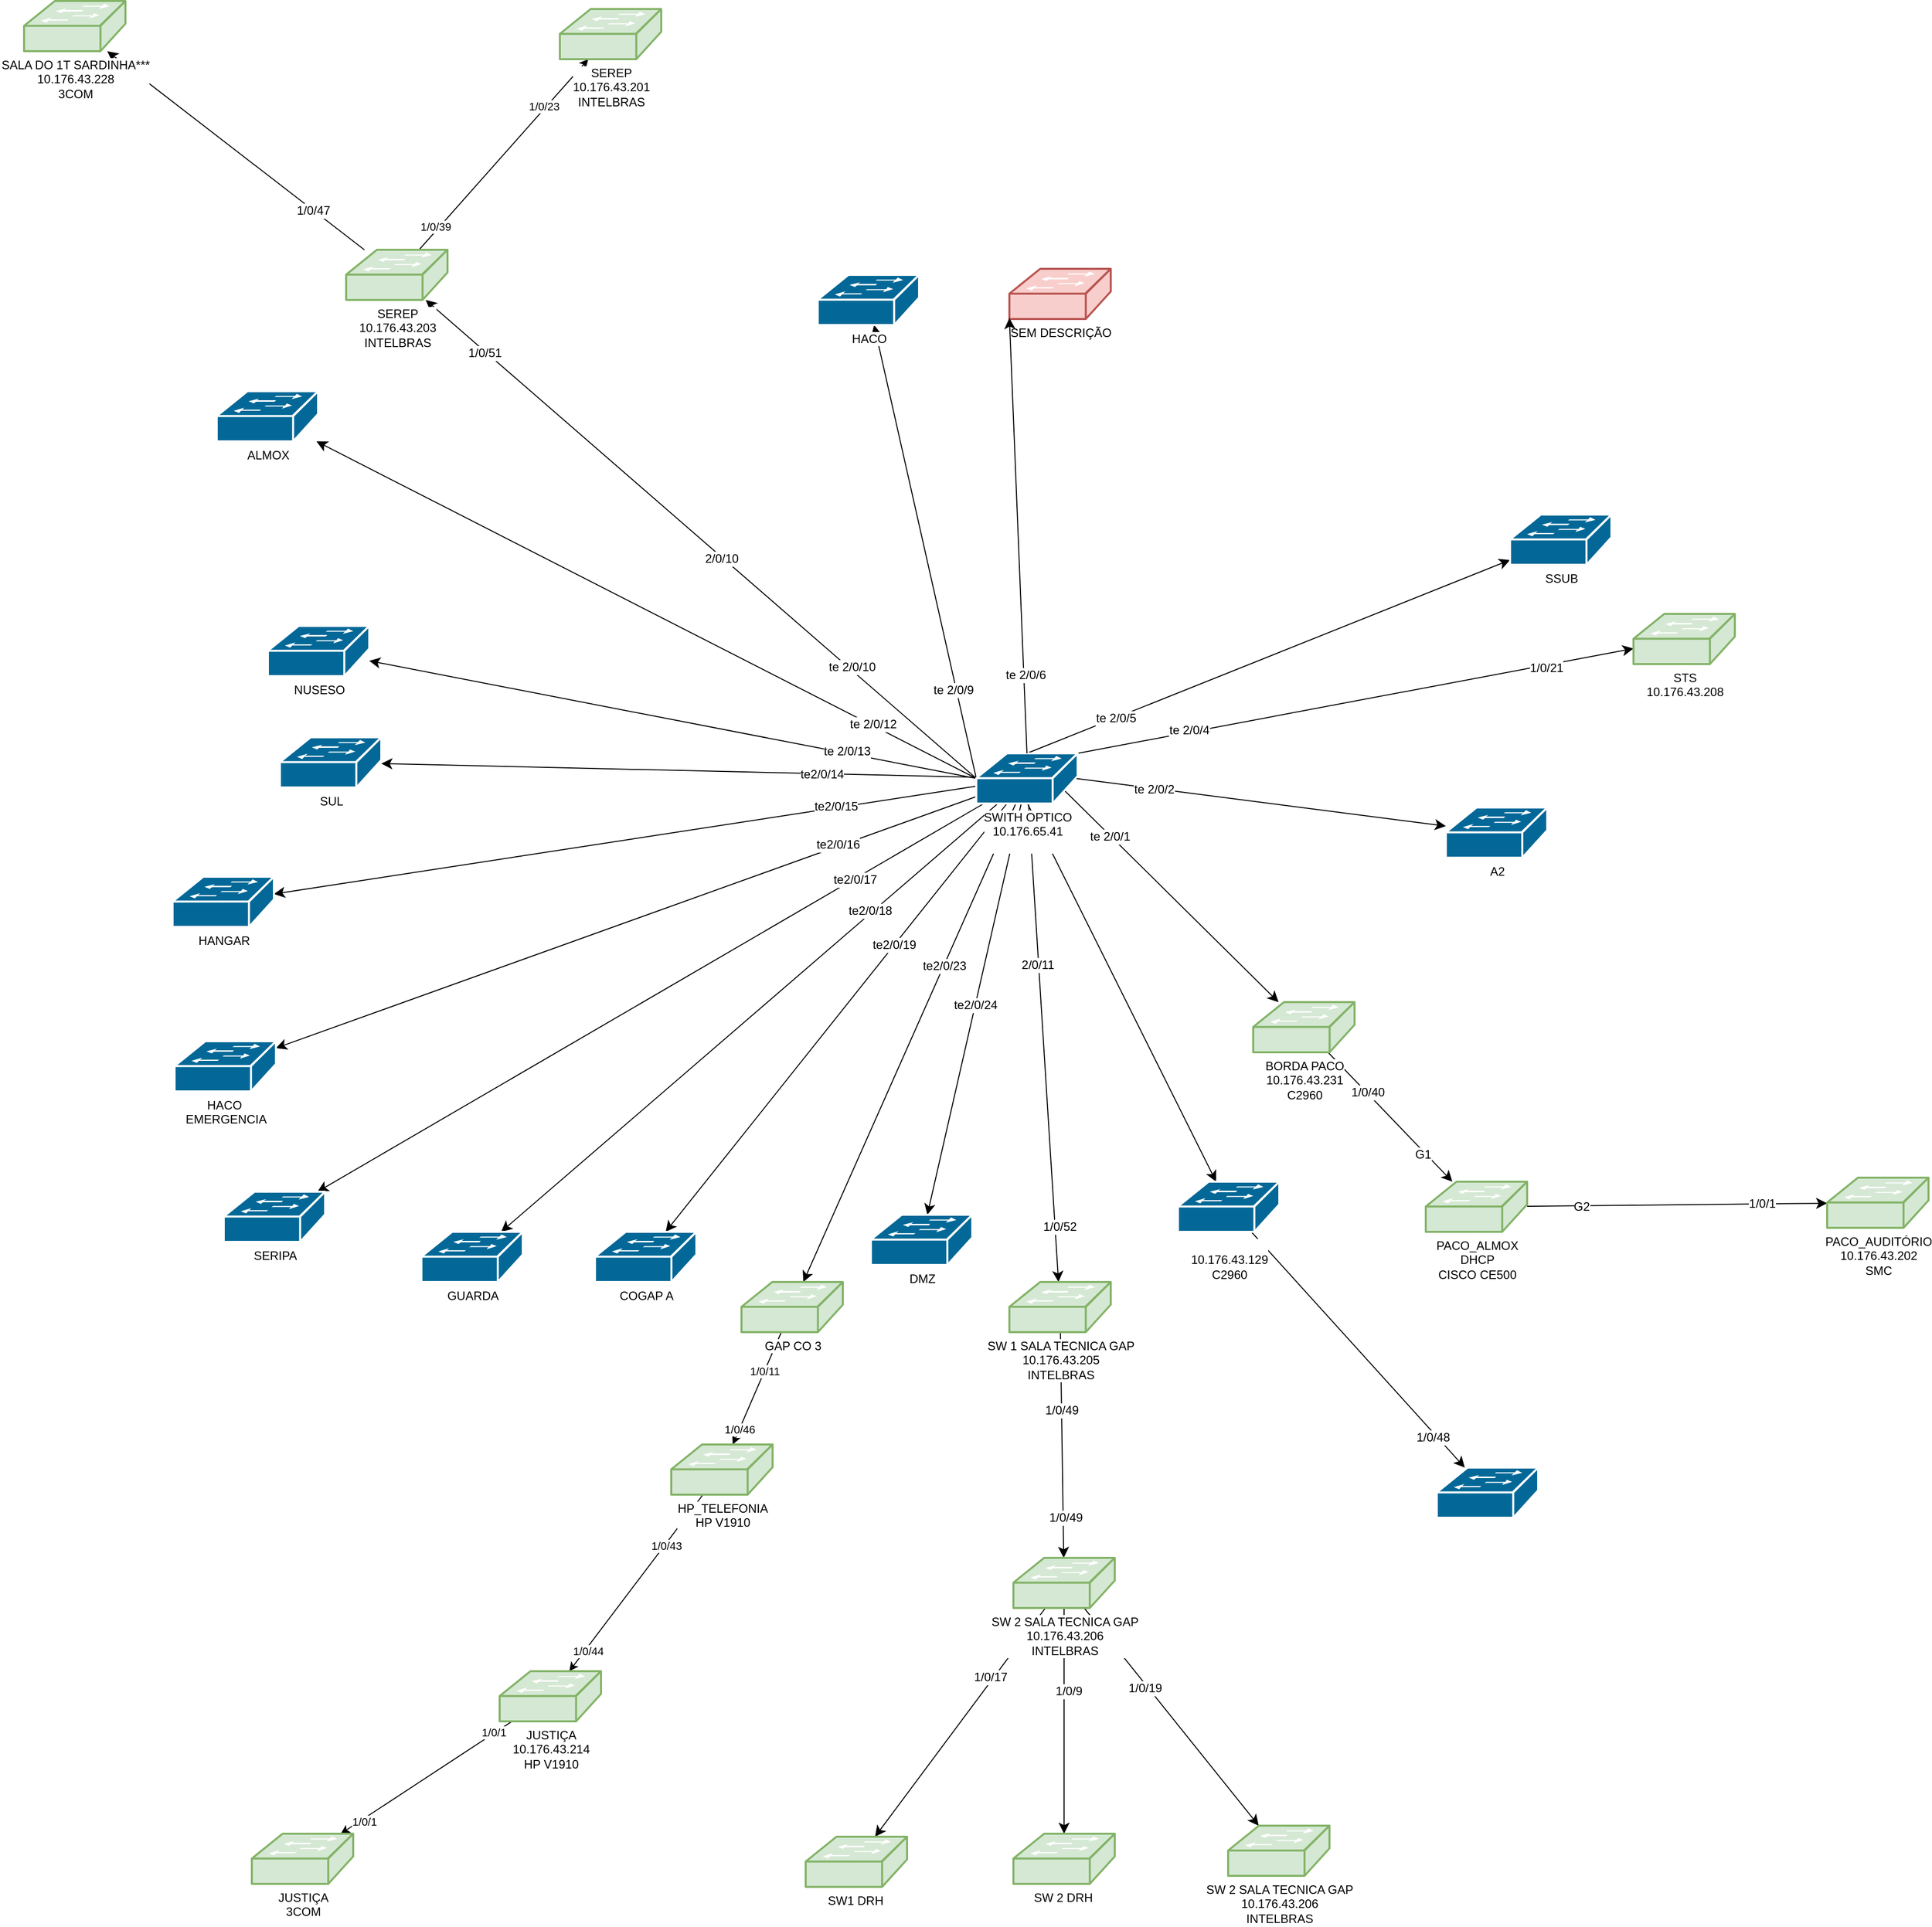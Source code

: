 <mxfile version="28.2.5">
  <diagram name="Página-1" id="2rpGbD3d713My13XPhMC">
    <mxGraphModel dx="1842" dy="1327" grid="0" gridSize="10" guides="1" tooltips="1" connect="1" arrows="1" fold="1" page="0" pageScale="1" pageWidth="1169" pageHeight="827" math="0" shadow="0">
      <root>
        <mxCell id="0" />
        <mxCell id="1" parent="0" />
        <mxCell id="S97krkcanKNOVeEmOC4i-10" style="edgeStyle=none;curved=1;rounded=0;orthogonalLoop=1;jettySize=auto;html=1;exitX=0.5;exitY=0;exitDx=0;exitDy=0;exitPerimeter=0;fontSize=12;startSize=8;endSize=8;labelBackgroundColor=default;" parent="1" source="S97krkcanKNOVeEmOC4i-1" target="S97krkcanKNOVeEmOC4i-2" edge="1">
          <mxGeometry relative="1" as="geometry" />
        </mxCell>
        <mxCell id="S97krkcanKNOVeEmOC4i-29" value="te 2/0/5" style="edgeLabel;html=1;align=center;verticalAlign=middle;resizable=0;points=[];fontSize=12;labelBackgroundColor=default;" parent="S97krkcanKNOVeEmOC4i-10" vertex="1" connectable="0">
          <mxGeometry x="-0.631" relative="1" as="geometry">
            <mxPoint as="offset" />
          </mxGeometry>
        </mxCell>
        <mxCell id="S97krkcanKNOVeEmOC4i-11" style="edgeStyle=none;curved=1;rounded=0;orthogonalLoop=1;jettySize=auto;html=1;exitX=0.5;exitY=0.98;exitDx=0;exitDy=0;exitPerimeter=0;fontSize=12;startSize=8;endSize=8;labelBackgroundColor=default;" parent="1" source="S97krkcanKNOVeEmOC4i-1" target="S97krkcanKNOVeEmOC4i-9" edge="1">
          <mxGeometry relative="1" as="geometry" />
        </mxCell>
        <mxCell id="S97krkcanKNOVeEmOC4i-18" style="edgeStyle=none;curved=1;rounded=0;orthogonalLoop=1;jettySize=auto;html=1;exitX=0.87;exitY=0.74;exitDx=0;exitDy=0;exitPerimeter=0;fontSize=12;startSize=8;endSize=8;labelBackgroundColor=default;" parent="1" source="S97krkcanKNOVeEmOC4i-1" target="S97krkcanKNOVeEmOC4i-8" edge="1">
          <mxGeometry relative="1" as="geometry" />
        </mxCell>
        <mxCell id="S97krkcanKNOVeEmOC4i-21" value="te 2/0/1" style="edgeLabel;html=1;align=center;verticalAlign=middle;resizable=0;points=[];fontSize=12;labelBackgroundColor=default;" parent="S97krkcanKNOVeEmOC4i-18" vertex="1" connectable="0">
          <mxGeometry x="-0.574" y="-1" relative="1" as="geometry">
            <mxPoint as="offset" />
          </mxGeometry>
        </mxCell>
        <mxCell id="S97krkcanKNOVeEmOC4i-22" style="edgeStyle=none;curved=1;rounded=0;orthogonalLoop=1;jettySize=auto;html=1;fontSize=12;startSize=8;endSize=8;exitX=0;exitY=0.5;exitDx=0;exitDy=0;exitPerimeter=0;labelBackgroundColor=default;" parent="1" source="S97krkcanKNOVeEmOC4i-1" target="S97krkcanKNOVeEmOC4i-3" edge="1">
          <mxGeometry relative="1" as="geometry" />
        </mxCell>
        <mxCell id="S97krkcanKNOVeEmOC4i-32" value="te 2/0/10" style="edgeLabel;html=1;align=center;verticalAlign=middle;resizable=0;points=[];fontSize=12;labelBackgroundColor=default;" parent="S97krkcanKNOVeEmOC4i-22" vertex="1" connectable="0">
          <mxGeometry x="-0.54" y="-2" relative="1" as="geometry">
            <mxPoint as="offset" />
          </mxGeometry>
        </mxCell>
        <mxCell id="xDjwK-CmtOB0LuVcwPuH-1" value="2/0/10" style="edgeLabel;html=1;align=center;verticalAlign=middle;resizable=0;points=[];fontSize=12;" parent="S97krkcanKNOVeEmOC4i-22" vertex="1" connectable="0">
          <mxGeometry x="-0.076" y="1" relative="1" as="geometry">
            <mxPoint as="offset" />
          </mxGeometry>
        </mxCell>
        <mxCell id="xDjwK-CmtOB0LuVcwPuH-2" value="1/0/51" style="edgeLabel;html=1;align=center;verticalAlign=middle;resizable=0;points=[];fontSize=12;" parent="S97krkcanKNOVeEmOC4i-22" vertex="1" connectable="0">
          <mxGeometry x="0.784" y="2" relative="1" as="geometry">
            <mxPoint as="offset" />
          </mxGeometry>
        </mxCell>
        <mxCell id="S97krkcanKNOVeEmOC4i-23" style="edgeStyle=none;curved=1;rounded=0;orthogonalLoop=1;jettySize=auto;html=1;exitX=0;exitY=0.5;exitDx=0;exitDy=0;exitPerimeter=0;fontSize=12;startSize=8;endSize=8;labelBackgroundColor=default;" parent="1" source="S97krkcanKNOVeEmOC4i-1" target="S97krkcanKNOVeEmOC4i-4" edge="1">
          <mxGeometry relative="1" as="geometry" />
        </mxCell>
        <mxCell id="S97krkcanKNOVeEmOC4i-31" value="te 2/0/9" style="edgeLabel;html=1;align=center;verticalAlign=middle;resizable=0;points=[];fontSize=12;labelBackgroundColor=default;" parent="S97krkcanKNOVeEmOC4i-23" vertex="1" connectable="0">
          <mxGeometry x="-0.605" y="3" relative="1" as="geometry">
            <mxPoint as="offset" />
          </mxGeometry>
        </mxCell>
        <mxCell id="S97krkcanKNOVeEmOC4i-24" style="edgeStyle=none;curved=1;rounded=0;orthogonalLoop=1;jettySize=auto;html=1;exitX=0.98;exitY=0.5;exitDx=0;exitDy=0;exitPerimeter=0;fontSize=12;startSize=8;endSize=8;labelBackgroundColor=default;" parent="1" source="S97krkcanKNOVeEmOC4i-1" target="S97krkcanKNOVeEmOC4i-6" edge="1">
          <mxGeometry relative="1" as="geometry" />
        </mxCell>
        <mxCell id="S97krkcanKNOVeEmOC4i-27" value="te 2/0/2" style="edgeLabel;html=1;align=center;verticalAlign=middle;resizable=0;points=[];fontSize=12;labelBackgroundColor=default;" parent="S97krkcanKNOVeEmOC4i-24" vertex="1" connectable="0">
          <mxGeometry x="-0.576" y="-1" relative="1" as="geometry">
            <mxPoint as="offset" />
          </mxGeometry>
        </mxCell>
        <mxCell id="S97krkcanKNOVeEmOC4i-26" style="edgeStyle=none;curved=1;rounded=0;orthogonalLoop=1;jettySize=auto;html=1;exitX=1;exitY=0;exitDx=0;exitDy=0;exitPerimeter=0;fontSize=12;startSize=8;endSize=8;labelBackgroundColor=default;" parent="1" source="S97krkcanKNOVeEmOC4i-1" target="S97krkcanKNOVeEmOC4i-5" edge="1">
          <mxGeometry relative="1" as="geometry" />
        </mxCell>
        <mxCell id="S97krkcanKNOVeEmOC4i-28" value="te 2/0/4" style="edgeLabel;html=1;align=center;verticalAlign=middle;resizable=0;points=[];fontSize=12;labelBackgroundColor=default;" parent="S97krkcanKNOVeEmOC4i-26" vertex="1" connectable="0">
          <mxGeometry x="-0.6" y="2" relative="1" as="geometry">
            <mxPoint as="offset" />
          </mxGeometry>
        </mxCell>
        <mxCell id="3-04ywkSGXIaE_rQBji--24" value="1/0/21" style="edgeLabel;html=1;align=center;verticalAlign=middle;resizable=0;points=[];fontSize=12;" parent="S97krkcanKNOVeEmOC4i-26" vertex="1" connectable="0">
          <mxGeometry x="0.682" y="-3" relative="1" as="geometry">
            <mxPoint as="offset" />
          </mxGeometry>
        </mxCell>
        <mxCell id="S97krkcanKNOVeEmOC4i-37" value="" style="edgeStyle=none;curved=1;rounded=0;orthogonalLoop=1;jettySize=auto;html=1;fontSize=12;startSize=8;endSize=8;exitX=0;exitY=0.5;exitDx=0;exitDy=0;exitPerimeter=0;labelBackgroundColor=default;" parent="1" source="S97krkcanKNOVeEmOC4i-1" target="S97krkcanKNOVeEmOC4i-36" edge="1">
          <mxGeometry relative="1" as="geometry" />
        </mxCell>
        <mxCell id="S97krkcanKNOVeEmOC4i-41" value="te 2/0/12" style="edgeLabel;html=1;align=center;verticalAlign=middle;resizable=0;points=[];fontSize=12;labelBackgroundColor=default;" parent="S97krkcanKNOVeEmOC4i-37" vertex="1" connectable="0">
          <mxGeometry x="-0.686" y="-1" relative="1" as="geometry">
            <mxPoint y="-1" as="offset" />
          </mxGeometry>
        </mxCell>
        <mxCell id="S97krkcanKNOVeEmOC4i-39" value="" style="edgeStyle=none;curved=1;rounded=0;orthogonalLoop=1;jettySize=auto;html=1;fontSize=12;startSize=8;endSize=8;exitX=0;exitY=0.5;exitDx=0;exitDy=0;exitPerimeter=0;labelBackgroundColor=default;" parent="1" source="S97krkcanKNOVeEmOC4i-1" target="S97krkcanKNOVeEmOC4i-38" edge="1">
          <mxGeometry relative="1" as="geometry" />
        </mxCell>
        <mxCell id="S97krkcanKNOVeEmOC4i-42" value="te 2/0/13" style="edgeLabel;html=1;align=center;verticalAlign=middle;resizable=0;points=[];fontSize=12;labelBackgroundColor=default;" parent="S97krkcanKNOVeEmOC4i-39" vertex="1" connectable="0">
          <mxGeometry x="-0.57" y="-2" relative="1" as="geometry">
            <mxPoint as="offset" />
          </mxGeometry>
        </mxCell>
        <mxCell id="S97krkcanKNOVeEmOC4i-56" value="" style="edgeStyle=none;curved=1;rounded=0;orthogonalLoop=1;jettySize=auto;html=1;fontSize=12;startSize=8;endSize=8;labelBackgroundColor=default;" parent="1" source="S97krkcanKNOVeEmOC4i-1" target="S97krkcanKNOVeEmOC4i-55" edge="1">
          <mxGeometry relative="1" as="geometry" />
        </mxCell>
        <mxCell id="S97krkcanKNOVeEmOC4i-76" value="&lt;span style=&quot;color: rgba(0, 0, 0, 0); font-family: monospace; font-size: 0px; text-align: start;&quot;&gt;%3CmxGraphModel%3E%3Croot%3E%3CmxCell%20id%3D%220%22%2F%3E%3CmxCell%20id%3D%221%22%20parent%3D%220%22%2F%3E%3CmxCell%20id%3D%222%22%20value%3D%22te%202%2F0%2F13%22%20style%3D%22edgeLabel%3Bhtml%3D1%3Balign%3Dcenter%3BverticalAlign%3Dmiddle%3Bresizable%3D0%3Bpoints%3D%5B%5D%3BfontSize%3D12%3B%22%20vertex%3D%221%22%20connectable%3D%220%22%20parent%3D%221%22%3E%3CmxGeometry%20x%3D%2257.299%22%20y%3D%22161.834%22%20as%3D%22geometry%22%2F%3E%3C%2FmxCell%3E%3C%2Froot%3E%3C%2FmxGraphModel%3E&lt;/span&gt;" style="edgeLabel;html=1;align=center;verticalAlign=middle;resizable=0;points=[];fontSize=12;labelBackgroundColor=default;" parent="S97krkcanKNOVeEmOC4i-56" vertex="1" connectable="0">
          <mxGeometry x="-0.583" relative="1" as="geometry">
            <mxPoint as="offset" />
          </mxGeometry>
        </mxCell>
        <mxCell id="S97krkcanKNOVeEmOC4i-78" value="te2/0/14" style="edgeLabel;html=1;align=center;verticalAlign=middle;resizable=0;points=[];fontSize=12;labelBackgroundColor=default;" parent="S97krkcanKNOVeEmOC4i-56" vertex="1" connectable="0">
          <mxGeometry x="-0.479" relative="1" as="geometry">
            <mxPoint as="offset" />
          </mxGeometry>
        </mxCell>
        <mxCell id="S97krkcanKNOVeEmOC4i-58" value="" style="edgeStyle=none;curved=1;rounded=0;orthogonalLoop=1;jettySize=auto;html=1;fontSize=12;startSize=8;endSize=8;labelBackgroundColor=default;" parent="1" source="S97krkcanKNOVeEmOC4i-1" target="S97krkcanKNOVeEmOC4i-57" edge="1">
          <mxGeometry relative="1" as="geometry" />
        </mxCell>
        <mxCell id="S97krkcanKNOVeEmOC4i-75" value="&lt;span style=&quot;color: rgba(0, 0, 0, 0); font-family: monospace; font-size: 0px; text-align: start;&quot;&gt;%3CmxGraphModel%3E%3Croot%3E%3CmxCell%20id%3D%220%22%2F%3E%3CmxCell%20id%3D%221%22%20parent%3D%220%22%2F%3E%3CmxCell%20id%3D%222%22%20value%3D%22%22%20style%3D%22edgeStyle%3Dnone%3Bcurved%3D1%3Brounded%3D0%3BorthogonalLoop%3D1%3BjettySize%3Dauto%3Bhtml%3D1%3BfontSize%3D12%3BstartSize%3D8%3BendSize%3D8%3B%22%20edge%3D%221%22%20target%3D%228%22%20parent%3D%221%22%3E%3CmxGeometry%20relative%3D%221%22%20as%3D%22geometry%22%3E%3CmxPoint%20x%3D%22187%22%20y%3D%22199%22%20as%3D%22sourcePoint%22%2F%3E%3C%2FmxGeometry%3E%3C%2FmxCell%3E%3CmxCell%20id%3D%223%22%20value%3D%22te%202%2F0%2F11%22%20style%3D%22edgeLabel%3Bhtml%3D1%3Balign%3Dcenter%3BverticalAlign%3Dmiddle%3Bresizable%3D0%3Bpoints%3D%5B%5D%3BfontSize%3D12%3B%22%20vertex%3D%221%22%20connectable%3D%220%22%20parent%3D%222%22%3E%3CmxGeometry%20x%3D%22-0.441%22%20relative%3D%221%22%20as%3D%22geometry%22%3E%3CmxPoint%20as%3D%22offset%22%2F%3E%3C%2FmxGeometry%3E%3C%2FmxCell%3E%3CmxCell%20id%3D%224%22%20value%3D%22%22%20style%3D%22edgeStyle%3Dnone%3Bcurved%3D1%3Brounded%3D0%3BorthogonalLoop%3D1%3BjettySize%3Dauto%3Bhtml%3D1%3BfontSize%3D12%3BstartSize%3D8%3BendSize%3D8%3B%22%20edge%3D%221%22%20target%3D%229%22%20parent%3D%221%22%3E%3CmxGeometry%20relative%3D%221%22%20as%3D%22geometry%22%3E%3CmxPoint%20x%3D%22187%22%20y%3D%22214%22%20as%3D%22sourcePoint%22%2F%3E%3C%2FmxGeometry%3E%3C%2FmxCell%3E%3CmxCell%20id%3D%225%22%20value%3D%22te%202%2F0%2F12%22%20style%3D%22edgeLabel%3Bhtml%3D1%3Balign%3Dcenter%3BverticalAlign%3Dmiddle%3Bresizable%3D0%3Bpoints%3D%5B%5D%3BfontSize%3D12%3B%22%20vertex%3D%221%22%20connectable%3D%220%22%20parent%3D%224%22%3E%3CmxGeometry%20x%3D%22-0.686%22%20y%3D%22-1%22%20relative%3D%221%22%20as%3D%22geometry%22%3E%3CmxPoint%20y%3D%22-1%22%20as%3D%22offset%22%2F%3E%3C%2FmxGeometry%3E%3C%2FmxCell%3E%3CmxCell%20id%3D%226%22%20value%3D%22%22%20style%3D%22edgeStyle%3Dnone%3Bcurved%3D1%3Brounded%3D0%3BorthogonalLoop%3D1%3BjettySize%3Dauto%3Bhtml%3D1%3BfontSize%3D12%3BstartSize%3D8%3BendSize%3D8%3B%22%20edge%3D%221%22%20target%3D%2210%22%20parent%3D%221%22%3E%3CmxGeometry%20relative%3D%221%22%20as%3D%22geometry%22%3E%3CmxPoint%20x%3D%22209%22%20y%3D%22214%22%20as%3D%22sourcePoint%22%2F%3E%3C%2FmxGeometry%3E%3C%2FmxCell%3E%3CmxCell%20id%3D%227%22%20value%3D%22te%202%2F0%2F13%22%20style%3D%22edgeLabel%3Bhtml%3D1%3Balign%3Dcenter%3BverticalAlign%3Dmiddle%3Bresizable%3D0%3Bpoints%3D%5B%5D%3BfontSize%3D12%3B%22%20vertex%3D%221%22%20connectable%3D%220%22%20parent%3D%226%22%3E%3CmxGeometry%20x%3D%22-0.57%22%20y%3D%22-2%22%20relative%3D%221%22%20as%3D%22geometry%22%3E%3CmxPoint%20as%3D%22offset%22%2F%3E%3C%2FmxGeometry%3E%3C%2FmxCell%3E%3CmxCell%20id%3D%228%22%20value%3D%22SWITH%20OPTICO%26lt%3Bdiv%26gt%3B10.176.65.41%26lt%3B%2Fdiv%26gt%3B%26lt%3Bdiv%26gt%3B%26lt%3Bbr%26gt%3B%26lt%3B%2Fdiv%26gt%3B%22%20style%3D%22shape%3Dmxgraph.cisco.switches.workgroup_switch%3Bsketch%3D0%3Bhtml%3D1%3BpointerEvents%3D1%3Bdashed%3D0%3BfillColor%3D%23036897%3BstrokeColor%3D%23ffffff%3BstrokeWidth%3D2%3BverticalLabelPosition%3Dbottom%3BverticalAlign%3Dtop%3Balign%3Dcenter%3BoutlineConnect%3D0%3BlabelBackgroundColor%3Ddefault%3B%22%20vertex%3D%221%22%20parent%3D%221%22%3E%3CmxGeometry%20x%3D%22-350%22%20y%3D%22271%22%20width%3D%22101%22%20height%3D%2250%22%20as%3D%22geometry%22%2F%3E%3C%2FmxCell%3E%3CmxCell%20id%3D%229%22%20value%3D%22SWITH%20OPTICO%26lt%3Bdiv%26gt%3B10.176.65.41%26lt%3B%2Fdiv%26gt%3B%26lt%3Bdiv%26gt%3B%26lt%3Bbr%26gt%3B%26lt%3B%2Fdiv%26gt%3B%22%20style%3D%22shape%3Dmxgraph.cisco.switches.workgroup_switch%3Bsketch%3D0%3Bhtml%3D1%3BpointerEvents%3D1%3Bdashed%3D0%3BfillColor%3D%23036897%3BstrokeColor%3D%23ffffff%3BstrokeWidth%3D2%3BverticalLabelPosition%3Dbottom%3BverticalAlign%3Dtop%3Balign%3Dcenter%3BoutlineConnect%3D0%3BlabelBackgroundColor%3Ddefault%3B%22%20vertex%3D%221%22%20parent%3D%221%22%3E%3CmxGeometry%20x%3D%22-330%22%20y%3D%22415%22%20width%3D%22101%22%20height%3D%2250%22%20as%3D%22geometry%22%2F%3E%3C%2FmxCell%3E%3CmxCell%20id%3D%2210%22%20value%3D%22SWITH%20OPTICO%26lt%3Bdiv%26gt%3B10.176.65.41%26lt%3B%2Fdiv%26gt%3B%26lt%3Bdiv%26gt%3B%26lt%3Bbr%26gt%3B%26lt%3B%2Fdiv%26gt%3B%22%20style%3D%22shape%3Dmxgraph.cisco.switches.workgroup_switch%3Bsketch%3D0%3Bhtml%3D1%3BpointerEvents%3D1%3Bdashed%3D0%3BfillColor%3D%23036897%3BstrokeColor%3D%23ffffff%3BstrokeWidth%3D2%3BverticalLabelPosition%3Dbottom%3BverticalAlign%3Dtop%3Balign%3Dcenter%3BoutlineConnect%3D0%3BlabelBackgroundColor%3Ddefault%3B%22%20vertex%3D%221%22%20parent%3D%221%22%3E%3CmxGeometry%20x%3D%22-204%22%20y%3D%22510%22%20width%3D%22101%22%20height%3D%2250%22%20as%3D%22geometry%22%2F%3E%3C%2FmxCell%3E%3C%2Froot%3E%3C%2FmxGraphModel%3E&lt;/span&gt;" style="edgeLabel;html=1;align=center;verticalAlign=middle;resizable=0;points=[];fontSize=12;labelBackgroundColor=default;" parent="S97krkcanKNOVeEmOC4i-58" vertex="1" connectable="0">
          <mxGeometry x="-0.594" y="-2" relative="1" as="geometry">
            <mxPoint as="offset" />
          </mxGeometry>
        </mxCell>
        <mxCell id="S97krkcanKNOVeEmOC4i-79" value="te2/0/15" style="edgeLabel;html=1;align=center;verticalAlign=middle;resizable=0;points=[];fontSize=12;labelBackgroundColor=default;" parent="S97krkcanKNOVeEmOC4i-58" vertex="1" connectable="0">
          <mxGeometry x="-0.601" y="-2" relative="1" as="geometry">
            <mxPoint as="offset" />
          </mxGeometry>
        </mxCell>
        <mxCell id="S97krkcanKNOVeEmOC4i-60" value="" style="edgeStyle=none;curved=1;rounded=0;orthogonalLoop=1;jettySize=auto;html=1;fontSize=12;startSize=8;endSize=8;labelBackgroundColor=default;" parent="1" source="S97krkcanKNOVeEmOC4i-1" target="S97krkcanKNOVeEmOC4i-59" edge="1">
          <mxGeometry relative="1" as="geometry" />
        </mxCell>
        <mxCell id="S97krkcanKNOVeEmOC4i-80" value="te2/0/16" style="edgeLabel;html=1;align=center;verticalAlign=middle;resizable=0;points=[];fontSize=12;labelBackgroundColor=default;" parent="S97krkcanKNOVeEmOC4i-60" vertex="1" connectable="0">
          <mxGeometry x="-0.606" y="-2" relative="1" as="geometry">
            <mxPoint as="offset" />
          </mxGeometry>
        </mxCell>
        <mxCell id="S97krkcanKNOVeEmOC4i-62" value="" style="edgeStyle=none;curved=1;rounded=0;orthogonalLoop=1;jettySize=auto;html=1;fontSize=12;startSize=8;endSize=8;labelBackgroundColor=default;" parent="1" source="S97krkcanKNOVeEmOC4i-1" target="S97krkcanKNOVeEmOC4i-61" edge="1">
          <mxGeometry relative="1" as="geometry" />
        </mxCell>
        <mxCell id="S97krkcanKNOVeEmOC4i-81" value="te2/0/17" style="edgeLabel;html=1;align=center;verticalAlign=middle;resizable=0;points=[];fontSize=12;labelBackgroundColor=default;" parent="S97krkcanKNOVeEmOC4i-62" vertex="1" connectable="0">
          <mxGeometry x="-0.611" y="1" relative="1" as="geometry">
            <mxPoint as="offset" />
          </mxGeometry>
        </mxCell>
        <mxCell id="S97krkcanKNOVeEmOC4i-64" value="" style="edgeStyle=none;curved=1;rounded=0;orthogonalLoop=1;jettySize=auto;html=1;fontSize=12;startSize=8;endSize=8;labelBackgroundColor=default;" parent="1" source="S97krkcanKNOVeEmOC4i-1" target="S97krkcanKNOVeEmOC4i-63" edge="1">
          <mxGeometry relative="1" as="geometry" />
        </mxCell>
        <mxCell id="S97krkcanKNOVeEmOC4i-82" value="te2/0/18" style="edgeLabel;html=1;align=center;verticalAlign=middle;resizable=0;points=[];fontSize=12;labelBackgroundColor=default;" parent="S97krkcanKNOVeEmOC4i-64" vertex="1" connectable="0">
          <mxGeometry x="-0.49" y="-2" relative="1" as="geometry">
            <mxPoint as="offset" />
          </mxGeometry>
        </mxCell>
        <mxCell id="S97krkcanKNOVeEmOC4i-70" value="" style="edgeStyle=none;curved=1;rounded=0;orthogonalLoop=1;jettySize=auto;html=1;fontSize=12;startSize=8;endSize=8;labelBackgroundColor=default;" parent="1" source="S97krkcanKNOVeEmOC4i-1" target="S97krkcanKNOVeEmOC4i-69" edge="1">
          <mxGeometry relative="1" as="geometry" />
        </mxCell>
        <mxCell id="S97krkcanKNOVeEmOC4i-83" value="te2/0/19" style="edgeLabel;html=1;align=center;verticalAlign=middle;resizable=0;points=[];fontSize=12;labelBackgroundColor=default;" parent="S97krkcanKNOVeEmOC4i-70" vertex="1" connectable="0">
          <mxGeometry x="-0.338" relative="1" as="geometry">
            <mxPoint as="offset" />
          </mxGeometry>
        </mxCell>
        <mxCell id="S97krkcanKNOVeEmOC4i-72" value="" style="edgeStyle=none;curved=1;rounded=0;orthogonalLoop=1;jettySize=auto;html=1;fontSize=12;startSize=8;endSize=8;labelBackgroundColor=default;" parent="1" source="S97krkcanKNOVeEmOC4i-1" target="S97krkcanKNOVeEmOC4i-71" edge="1">
          <mxGeometry relative="1" as="geometry" />
        </mxCell>
        <mxCell id="S97krkcanKNOVeEmOC4i-84" value="te2/0/23" style="edgeLabel;html=1;align=center;verticalAlign=middle;resizable=0;points=[];fontSize=12;labelBackgroundColor=default;" parent="S97krkcanKNOVeEmOC4i-72" vertex="1" connectable="0">
          <mxGeometry x="-0.324" relative="1" as="geometry">
            <mxPoint as="offset" />
          </mxGeometry>
        </mxCell>
        <mxCell id="S97krkcanKNOVeEmOC4i-74" value="" style="edgeStyle=none;curved=1;rounded=0;orthogonalLoop=1;jettySize=auto;html=1;fontSize=12;startSize=8;endSize=8;labelBackgroundColor=default;" parent="1" source="S97krkcanKNOVeEmOC4i-1" target="S97krkcanKNOVeEmOC4i-73" edge="1">
          <mxGeometry relative="1" as="geometry" />
        </mxCell>
        <mxCell id="S97krkcanKNOVeEmOC4i-86" value="te2/0/24" style="edgeLabel;html=1;align=center;verticalAlign=middle;resizable=0;points=[];fontSize=12;labelBackgroundColor=default;" parent="S97krkcanKNOVeEmOC4i-74" vertex="1" connectable="0">
          <mxGeometry x="-0.02" relative="1" as="geometry">
            <mxPoint as="offset" />
          </mxGeometry>
        </mxCell>
        <mxCell id="3-04ywkSGXIaE_rQBji--6" value="" style="edgeStyle=none;curved=1;rounded=0;orthogonalLoop=1;jettySize=auto;html=1;fontSize=12;startSize=8;endSize=8;" parent="1" source="S97krkcanKNOVeEmOC4i-1" target="3-04ywkSGXIaE_rQBji--5" edge="1">
          <mxGeometry relative="1" as="geometry" />
        </mxCell>
        <mxCell id="3-04ywkSGXIaE_rQBji--13" value="1/0/52" style="edgeLabel;html=1;align=center;verticalAlign=middle;resizable=0;points=[];fontSize=12;" parent="3-04ywkSGXIaE_rQBji--6" vertex="1" connectable="0">
          <mxGeometry x="0.77" y="4" relative="1" as="geometry">
            <mxPoint as="offset" />
          </mxGeometry>
        </mxCell>
        <mxCell id="3-04ywkSGXIaE_rQBji--14" value="2/0/11" style="edgeLabel;html=1;align=center;verticalAlign=middle;resizable=0;points=[];fontSize=12;" parent="3-04ywkSGXIaE_rQBji--6" vertex="1" connectable="0">
          <mxGeometry x="-0.328" y="-1" relative="1" as="geometry">
            <mxPoint y="1" as="offset" />
          </mxGeometry>
        </mxCell>
        <mxCell id="S97krkcanKNOVeEmOC4i-1" value="SWITH OPTICO&lt;div&gt;10.176.65.41&lt;/div&gt;&lt;div&gt;&lt;br&gt;&lt;/div&gt;" style="shape=mxgraph.cisco.switches.workgroup_switch;sketch=0;html=1;pointerEvents=1;dashed=0;fillColor=#036897;strokeColor=#ffffff;strokeWidth=2;verticalLabelPosition=bottom;verticalAlign=top;align=center;outlineConnect=0;labelBackgroundColor=default;" parent="1" vertex="1">
          <mxGeometry x="187" y="164" width="101" height="50" as="geometry" />
        </mxCell>
        <mxCell id="S97krkcanKNOVeEmOC4i-2" value="&lt;div&gt;SSUB&lt;/div&gt;" style="shape=mxgraph.cisco.switches.workgroup_switch;sketch=0;html=1;pointerEvents=1;dashed=0;fillColor=#036897;strokeColor=#ffffff;strokeWidth=2;verticalLabelPosition=bottom;verticalAlign=top;align=center;outlineConnect=0;labelBackgroundColor=default;" parent="1" vertex="1">
          <mxGeometry x="719" y="-74" width="101" height="50" as="geometry" />
        </mxCell>
        <mxCell id="xDjwK-CmtOB0LuVcwPuH-4" value="" style="edgeStyle=none;curved=1;rounded=0;orthogonalLoop=1;jettySize=auto;html=1;fontSize=12;startSize=8;endSize=8;" parent="1" source="S97krkcanKNOVeEmOC4i-3" target="xDjwK-CmtOB0LuVcwPuH-3" edge="1">
          <mxGeometry relative="1" as="geometry" />
        </mxCell>
        <mxCell id="xDjwK-CmtOB0LuVcwPuH-5" value="1/0/47" style="edgeLabel;html=1;align=center;verticalAlign=middle;resizable=0;points=[];fontSize=12;" parent="xDjwK-CmtOB0LuVcwPuH-4" vertex="1" connectable="0">
          <mxGeometry x="-0.603" relative="1" as="geometry">
            <mxPoint as="offset" />
          </mxGeometry>
        </mxCell>
        <mxCell id="AqiUreVxdIsWitNPVCDm-2" style="rounded=0;orthogonalLoop=1;jettySize=auto;html=1;" edge="1" parent="1" source="S97krkcanKNOVeEmOC4i-3" target="AqiUreVxdIsWitNPVCDm-1">
          <mxGeometry relative="1" as="geometry" />
        </mxCell>
        <mxCell id="AqiUreVxdIsWitNPVCDm-3" value="1/0/23" style="edgeLabel;html=1;align=center;verticalAlign=middle;resizable=0;points=[];" vertex="1" connectable="0" parent="AqiUreVxdIsWitNPVCDm-2">
          <mxGeometry x="0.56" relative="1" as="geometry">
            <mxPoint x="-7" y="5" as="offset" />
          </mxGeometry>
        </mxCell>
        <mxCell id="AqiUreVxdIsWitNPVCDm-4" value="1/0/39" style="edgeLabel;html=1;align=center;verticalAlign=middle;resizable=0;points=[];" vertex="1" connectable="0" parent="AqiUreVxdIsWitNPVCDm-2">
          <mxGeometry x="-0.778" y="3" relative="1" as="geometry">
            <mxPoint as="offset" />
          </mxGeometry>
        </mxCell>
        <mxCell id="S97krkcanKNOVeEmOC4i-3" value="SEREP&lt;div&gt;10.176.43.203&lt;/div&gt;&lt;div&gt;INTELBRAS&lt;/div&gt;" style="shape=mxgraph.cisco.switches.workgroup_switch;sketch=0;html=1;pointerEvents=1;dashed=0;fillColor=#d5e8d4;strokeColor=#82b366;strokeWidth=2;verticalLabelPosition=bottom;verticalAlign=top;align=center;outlineConnect=0;labelBackgroundColor=default;" parent="1" vertex="1">
          <mxGeometry x="-441" y="-338" width="101" height="50" as="geometry" />
        </mxCell>
        <mxCell id="S97krkcanKNOVeEmOC4i-4" value="&lt;div&gt;HACO&lt;/div&gt;" style="shape=mxgraph.cisco.switches.workgroup_switch;sketch=0;html=1;pointerEvents=1;dashed=0;fillColor=#036897;strokeColor=#ffffff;strokeWidth=2;verticalLabelPosition=bottom;verticalAlign=top;align=center;outlineConnect=0;labelBackgroundColor=default;" parent="1" vertex="1">
          <mxGeometry x="29" y="-313" width="101" height="50" as="geometry" />
        </mxCell>
        <mxCell id="S97krkcanKNOVeEmOC4i-5" value="&lt;div&gt;STS&lt;/div&gt;&lt;div&gt;10.176.43.208&lt;/div&gt;" style="shape=mxgraph.cisco.switches.workgroup_switch;sketch=0;html=1;pointerEvents=1;dashed=0;fillColor=#d5e8d4;strokeColor=#82b366;strokeWidth=2;verticalLabelPosition=bottom;verticalAlign=top;align=center;outlineConnect=0;labelBackgroundColor=default;" parent="1" vertex="1">
          <mxGeometry x="842" y="25" width="101" height="50" as="geometry" />
        </mxCell>
        <mxCell id="S97krkcanKNOVeEmOC4i-6" value="A2" style="shape=mxgraph.cisco.switches.workgroup_switch;sketch=0;html=1;pointerEvents=1;dashed=0;fillColor=#036897;strokeColor=#ffffff;strokeWidth=2;verticalLabelPosition=bottom;verticalAlign=top;align=center;outlineConnect=0;labelBackgroundColor=default;" parent="1" vertex="1">
          <mxGeometry x="655" y="218" width="101" height="50" as="geometry" />
        </mxCell>
        <mxCell id="S97krkcanKNOVeEmOC4i-7" value="&lt;div&gt;SEM DESCRIÇÃO&lt;/div&gt;&lt;div&gt;&lt;br&gt;&lt;/div&gt;" style="shape=mxgraph.cisco.switches.workgroup_switch;sketch=0;html=1;pointerEvents=1;dashed=0;fillColor=#f8cecc;strokeColor=#b85450;strokeWidth=2;verticalLabelPosition=bottom;verticalAlign=top;align=center;outlineConnect=0;labelBackgroundColor=default;" parent="1" vertex="1">
          <mxGeometry x="220" y="-319" width="101" height="50" as="geometry" />
        </mxCell>
        <mxCell id="S97krkcanKNOVeEmOC4i-20" value="" style="edgeStyle=none;curved=1;rounded=0;orthogonalLoop=1;jettySize=auto;html=1;fontSize=12;startSize=8;endSize=8;labelBackgroundColor=default;" parent="1" source="S97krkcanKNOVeEmOC4i-8" target="S97krkcanKNOVeEmOC4i-19" edge="1">
          <mxGeometry relative="1" as="geometry" />
        </mxCell>
        <mxCell id="xDjwK-CmtOB0LuVcwPuH-10" value="G1" style="edgeLabel;html=1;align=center;verticalAlign=middle;resizable=0;points=[];fontSize=12;" parent="S97krkcanKNOVeEmOC4i-20" vertex="1" connectable="0">
          <mxGeometry x="0.546" y="-3" relative="1" as="geometry">
            <mxPoint as="offset" />
          </mxGeometry>
        </mxCell>
        <mxCell id="xDjwK-CmtOB0LuVcwPuH-11" value="1/0/40" style="edgeLabel;html=1;align=center;verticalAlign=middle;resizable=0;points=[];fontSize=12;" parent="S97krkcanKNOVeEmOC4i-20" vertex="1" connectable="0">
          <mxGeometry x="-0.511" y="-1" relative="1" as="geometry">
            <mxPoint x="10" y="8" as="offset" />
          </mxGeometry>
        </mxCell>
        <mxCell id="S97krkcanKNOVeEmOC4i-8" value="BORDA PACO&lt;div&gt;10.176.43.231&lt;/div&gt;&lt;div&gt;C2960&lt;/div&gt;" style="shape=mxgraph.cisco.switches.workgroup_switch;sketch=0;html=1;pointerEvents=1;dashed=0;fillColor=#d5e8d4;strokeColor=#82b366;strokeWidth=2;verticalLabelPosition=bottom;verticalAlign=top;align=center;outlineConnect=0;labelBackgroundColor=default;" parent="1" vertex="1">
          <mxGeometry x="463" y="412" width="101" height="50" as="geometry" />
        </mxCell>
        <mxCell id="S97krkcanKNOVeEmOC4i-15" value="" style="edgeStyle=none;curved=1;rounded=0;orthogonalLoop=1;jettySize=auto;html=1;fontSize=12;startSize=8;endSize=8;labelBackgroundColor=default;" parent="1" source="S97krkcanKNOVeEmOC4i-9" target="S97krkcanKNOVeEmOC4i-14" edge="1">
          <mxGeometry relative="1" as="geometry" />
        </mxCell>
        <mxCell id="S97krkcanKNOVeEmOC4i-16" value="1/0/48" style="edgeLabel;html=1;align=center;verticalAlign=middle;resizable=0;points=[];fontSize=12;labelBackgroundColor=default;" parent="S97krkcanKNOVeEmOC4i-15" vertex="1" connectable="0">
          <mxGeometry x="0.721" y="-3" relative="1" as="geometry">
            <mxPoint as="offset" />
          </mxGeometry>
        </mxCell>
        <mxCell id="S97krkcanKNOVeEmOC4i-9" value="&lt;div&gt;&lt;br&gt;&lt;/div&gt;&lt;div&gt;10.176.43.129&lt;/div&gt;&lt;div&gt;C2960&lt;/div&gt;" style="shape=mxgraph.cisco.switches.workgroup_switch;sketch=0;html=1;pointerEvents=1;dashed=0;fillColor=#036897;strokeColor=#ffffff;strokeWidth=2;verticalLabelPosition=bottom;verticalAlign=top;align=center;outlineConnect=0;labelBackgroundColor=default;" parent="1" vertex="1">
          <mxGeometry x="388" y="591" width="101" height="50" as="geometry" />
        </mxCell>
        <mxCell id="S97krkcanKNOVeEmOC4i-14" value="&lt;div&gt;&lt;br&gt;&lt;/div&gt;" style="shape=mxgraph.cisco.switches.workgroup_switch;sketch=0;html=1;pointerEvents=1;dashed=0;fillColor=#036897;strokeColor=#ffffff;strokeWidth=2;verticalLabelPosition=bottom;verticalAlign=top;align=center;outlineConnect=0;labelBackgroundColor=default;" parent="1" vertex="1">
          <mxGeometry x="646" y="876" width="101" height="50" as="geometry" />
        </mxCell>
        <mxCell id="xDjwK-CmtOB0LuVcwPuH-7" value="" style="edgeStyle=none;curved=1;rounded=0;orthogonalLoop=1;jettySize=auto;html=1;fontSize=12;startSize=8;endSize=8;" parent="1" source="S97krkcanKNOVeEmOC4i-19" target="xDjwK-CmtOB0LuVcwPuH-6" edge="1">
          <mxGeometry relative="1" as="geometry" />
        </mxCell>
        <mxCell id="xDjwK-CmtOB0LuVcwPuH-8" value="G2" style="edgeLabel;html=1;align=center;verticalAlign=middle;resizable=0;points=[];fontSize=12;" parent="xDjwK-CmtOB0LuVcwPuH-7" vertex="1" connectable="0">
          <mxGeometry x="-0.64" y="-1" relative="1" as="geometry">
            <mxPoint as="offset" />
          </mxGeometry>
        </mxCell>
        <mxCell id="xDjwK-CmtOB0LuVcwPuH-9" value="1/0/1" style="edgeLabel;html=1;align=center;verticalAlign=middle;resizable=0;points=[];fontSize=12;" parent="xDjwK-CmtOB0LuVcwPuH-7" vertex="1" connectable="0">
          <mxGeometry x="0.564" relative="1" as="geometry">
            <mxPoint as="offset" />
          </mxGeometry>
        </mxCell>
        <mxCell id="S97krkcanKNOVeEmOC4i-19" value="PACO_ALMOX&lt;div&gt;DHCP&lt;/div&gt;&lt;div&gt;CISCO CE500&lt;/div&gt;" style="shape=mxgraph.cisco.switches.workgroup_switch;sketch=0;html=1;pointerEvents=1;dashed=0;fillColor=#d5e8d4;strokeColor=#82b366;strokeWidth=2;verticalLabelPosition=bottom;verticalAlign=top;align=center;outlineConnect=0;labelBackgroundColor=default;" parent="1" vertex="1">
          <mxGeometry x="635" y="591" width="101" height="50" as="geometry" />
        </mxCell>
        <mxCell id="S97krkcanKNOVeEmOC4i-25" style="edgeStyle=none;curved=1;rounded=0;orthogonalLoop=1;jettySize=auto;html=1;exitX=0.5;exitY=0;exitDx=0;exitDy=0;exitPerimeter=0;entryX=0;entryY=0.98;entryDx=0;entryDy=0;entryPerimeter=0;fontSize=12;startSize=8;endSize=8;labelBackgroundColor=default;" parent="1" source="S97krkcanKNOVeEmOC4i-1" target="S97krkcanKNOVeEmOC4i-7" edge="1">
          <mxGeometry relative="1" as="geometry" />
        </mxCell>
        <mxCell id="S97krkcanKNOVeEmOC4i-30" value="te 2/0/6" style="edgeLabel;html=1;align=center;verticalAlign=middle;resizable=0;points=[];fontSize=12;labelBackgroundColor=default;" parent="S97krkcanKNOVeEmOC4i-25" vertex="1" connectable="0">
          <mxGeometry x="-0.644" y="-1" relative="1" as="geometry">
            <mxPoint y="-1" as="offset" />
          </mxGeometry>
        </mxCell>
        <mxCell id="S97krkcanKNOVeEmOC4i-36" value="&lt;div&gt;ALMOX&lt;/div&gt;" style="shape=mxgraph.cisco.switches.workgroup_switch;sketch=0;html=1;pointerEvents=1;dashed=0;fillColor=#036897;strokeColor=#ffffff;strokeWidth=2;verticalLabelPosition=bottom;verticalAlign=top;align=center;outlineConnect=0;labelBackgroundColor=default;" parent="1" vertex="1">
          <mxGeometry x="-570" y="-197" width="101" height="50" as="geometry" />
        </mxCell>
        <mxCell id="S97krkcanKNOVeEmOC4i-38" value="&lt;div&gt;NUSESO&lt;/div&gt;" style="shape=mxgraph.cisco.switches.workgroup_switch;sketch=0;html=1;pointerEvents=1;dashed=0;fillColor=#036897;strokeColor=#ffffff;strokeWidth=2;verticalLabelPosition=bottom;verticalAlign=top;align=center;outlineConnect=0;labelBackgroundColor=default;" parent="1" vertex="1">
          <mxGeometry x="-519" y="37" width="101" height="50" as="geometry" />
        </mxCell>
        <mxCell id="S97krkcanKNOVeEmOC4i-55" value="&lt;div&gt;SUL&lt;/div&gt;" style="shape=mxgraph.cisco.switches.workgroup_switch;sketch=0;html=1;pointerEvents=1;dashed=0;fillColor=#036897;strokeColor=#ffffff;strokeWidth=2;verticalLabelPosition=bottom;verticalAlign=top;align=center;outlineConnect=0;labelBackgroundColor=default;" parent="1" vertex="1">
          <mxGeometry x="-507" y="148" width="101" height="50" as="geometry" />
        </mxCell>
        <mxCell id="S97krkcanKNOVeEmOC4i-57" value="&lt;div&gt;HANGAR&lt;/div&gt;" style="shape=mxgraph.cisco.switches.workgroup_switch;sketch=0;html=1;pointerEvents=1;dashed=0;fillColor=#036897;strokeColor=#ffffff;strokeWidth=2;verticalLabelPosition=bottom;verticalAlign=top;align=center;outlineConnect=0;labelBackgroundColor=default;" parent="1" vertex="1">
          <mxGeometry x="-614" y="287" width="101" height="50" as="geometry" />
        </mxCell>
        <mxCell id="S97krkcanKNOVeEmOC4i-59" value="&lt;div&gt;HACO&amp;nbsp;&lt;/div&gt;&lt;div&gt;EMERGENCIA&lt;/div&gt;" style="shape=mxgraph.cisco.switches.workgroup_switch;sketch=0;html=1;pointerEvents=1;dashed=0;fillColor=#036897;strokeColor=#ffffff;strokeWidth=2;verticalLabelPosition=bottom;verticalAlign=top;align=center;outlineConnect=0;labelBackgroundColor=default;" parent="1" vertex="1">
          <mxGeometry x="-612" y="451" width="101" height="50" as="geometry" />
        </mxCell>
        <mxCell id="S97krkcanKNOVeEmOC4i-61" value="&lt;div&gt;SERIPA&lt;/div&gt;" style="shape=mxgraph.cisco.switches.workgroup_switch;sketch=0;html=1;pointerEvents=1;dashed=0;fillColor=#036897;strokeColor=#ffffff;strokeWidth=2;verticalLabelPosition=bottom;verticalAlign=top;align=center;outlineConnect=0;labelBackgroundColor=default;" parent="1" vertex="1">
          <mxGeometry x="-563" y="601" width="101" height="50" as="geometry" />
        </mxCell>
        <mxCell id="S97krkcanKNOVeEmOC4i-63" value="&lt;div&gt;GUARDA&lt;/div&gt;" style="shape=mxgraph.cisco.switches.workgroup_switch;sketch=0;html=1;pointerEvents=1;dashed=0;fillColor=#036897;strokeColor=#ffffff;strokeWidth=2;verticalLabelPosition=bottom;verticalAlign=top;align=center;outlineConnect=0;labelBackgroundColor=default;" parent="1" vertex="1">
          <mxGeometry x="-366" y="641" width="101" height="50" as="geometry" />
        </mxCell>
        <mxCell id="S97krkcanKNOVeEmOC4i-69" value="&lt;div&gt;COGAP A&lt;/div&gt;" style="shape=mxgraph.cisco.switches.workgroup_switch;sketch=0;html=1;pointerEvents=1;dashed=0;fillColor=#036897;strokeColor=#ffffff;strokeWidth=2;verticalLabelPosition=bottom;verticalAlign=top;align=center;outlineConnect=0;labelBackgroundColor=default;" parent="1" vertex="1">
          <mxGeometry x="-193" y="641" width="101" height="50" as="geometry" />
        </mxCell>
        <mxCell id="H9s90QsvXZjLFw1X-1CI-2" style="rounded=0;orthogonalLoop=1;jettySize=auto;html=1;" parent="1" source="S97krkcanKNOVeEmOC4i-71" target="H9s90QsvXZjLFw1X-1CI-1" edge="1">
          <mxGeometry relative="1" as="geometry" />
        </mxCell>
        <mxCell id="H9s90QsvXZjLFw1X-1CI-6" value="1/0/11" style="edgeLabel;html=1;align=center;verticalAlign=middle;resizable=0;points=[];" parent="H9s90QsvXZjLFw1X-1CI-2" vertex="1" connectable="0">
          <mxGeometry x="-0.301" relative="1" as="geometry">
            <mxPoint as="offset" />
          </mxGeometry>
        </mxCell>
        <mxCell id="H9s90QsvXZjLFw1X-1CI-7" value="1/0/46" style="edgeLabel;html=1;align=center;verticalAlign=middle;resizable=0;points=[];" parent="H9s90QsvXZjLFw1X-1CI-2" vertex="1" connectable="0">
          <mxGeometry x="0.727" relative="1" as="geometry">
            <mxPoint as="offset" />
          </mxGeometry>
        </mxCell>
        <mxCell id="S97krkcanKNOVeEmOC4i-71" value="&lt;div&gt;GAP CO 3&lt;/div&gt;" style="shape=mxgraph.cisco.switches.workgroup_switch;sketch=0;html=1;pointerEvents=1;dashed=0;fillColor=#d5e8d4;strokeColor=#82b366;strokeWidth=2;verticalLabelPosition=bottom;verticalAlign=top;align=center;outlineConnect=0;labelBackgroundColor=default;" parent="1" vertex="1">
          <mxGeometry x="-47" y="691" width="101" height="50" as="geometry" />
        </mxCell>
        <mxCell id="S97krkcanKNOVeEmOC4i-73" value="&lt;div&gt;DMZ&lt;/div&gt;&lt;div&gt;&lt;br&gt;&lt;/div&gt;" style="shape=mxgraph.cisco.switches.workgroup_switch;sketch=0;html=1;pointerEvents=1;dashed=0;fillColor=#036897;strokeColor=#ffffff;strokeWidth=2;verticalLabelPosition=bottom;verticalAlign=top;align=center;outlineConnect=0;labelBackgroundColor=default;" parent="1" vertex="1">
          <mxGeometry x="82" y="624" width="101" height="50" as="geometry" />
        </mxCell>
        <mxCell id="xDjwK-CmtOB0LuVcwPuH-3" value="SALA DO 1T SARDINHA***&lt;div&gt;10.176.43.228&lt;/div&gt;&lt;div&gt;3COM&lt;/div&gt;" style="shape=mxgraph.cisco.switches.workgroup_switch;sketch=0;html=1;pointerEvents=1;dashed=0;fillColor=#d5e8d4;strokeColor=#82b366;strokeWidth=2;verticalLabelPosition=bottom;verticalAlign=top;align=center;outlineConnect=0;labelBackgroundColor=default;" parent="1" vertex="1">
          <mxGeometry x="-762" y="-586" width="101" height="50" as="geometry" />
        </mxCell>
        <mxCell id="xDjwK-CmtOB0LuVcwPuH-6" value="&lt;div&gt;&lt;div&gt;PACO_AUDITÓRIO&lt;/div&gt;&lt;div&gt;10.176.43.202&lt;/div&gt;&lt;/div&gt;&lt;div&gt;SMC&lt;/div&gt;" style="shape=mxgraph.cisco.switches.workgroup_switch;sketch=0;html=1;pointerEvents=1;dashed=0;fillColor=#d5e8d4;strokeColor=#82b366;strokeWidth=2;verticalLabelPosition=bottom;verticalAlign=top;align=center;outlineConnect=0;labelBackgroundColor=default;" parent="1" vertex="1">
          <mxGeometry x="1035" y="587" width="101" height="50" as="geometry" />
        </mxCell>
        <mxCell id="3-04ywkSGXIaE_rQBji--8" value="" style="edgeStyle=none;curved=1;rounded=0;orthogonalLoop=1;jettySize=auto;html=1;fontSize=12;startSize=8;endSize=8;" parent="1" source="3-04ywkSGXIaE_rQBji--5" target="3-04ywkSGXIaE_rQBji--7" edge="1">
          <mxGeometry relative="1" as="geometry" />
        </mxCell>
        <mxCell id="3-04ywkSGXIaE_rQBji--11" value="1/0/49" style="edgeLabel;html=1;align=center;verticalAlign=middle;resizable=0;points=[];fontSize=12;" parent="3-04ywkSGXIaE_rQBji--8" vertex="1" connectable="0">
          <mxGeometry x="-0.322" relative="1" as="geometry">
            <mxPoint y="1" as="offset" />
          </mxGeometry>
        </mxCell>
        <mxCell id="3-04ywkSGXIaE_rQBji--12" value="1/0/49" style="edgeLabel;html=1;align=center;verticalAlign=middle;resizable=0;points=[];fontSize=12;" parent="3-04ywkSGXIaE_rQBji--8" vertex="1" connectable="0">
          <mxGeometry x="0.631" y="2" relative="1" as="geometry">
            <mxPoint y="1" as="offset" />
          </mxGeometry>
        </mxCell>
        <mxCell id="3-04ywkSGXIaE_rQBji--5" value="&lt;div&gt;SW 1 SALA TECNICA GAP&lt;/div&gt;&lt;div&gt;10.176.43.205&lt;/div&gt;&lt;div&gt;INTELBRAS&lt;/div&gt;" style="shape=mxgraph.cisco.switches.workgroup_switch;sketch=0;html=1;pointerEvents=1;dashed=0;fillColor=#d5e8d4;strokeColor=#82b366;strokeWidth=2;verticalLabelPosition=bottom;verticalAlign=top;align=center;outlineConnect=0;labelBackgroundColor=default;" parent="1" vertex="1">
          <mxGeometry x="220" y="691" width="101" height="50" as="geometry" />
        </mxCell>
        <mxCell id="3-04ywkSGXIaE_rQBji--16" value="" style="edgeStyle=none;curved=1;rounded=0;orthogonalLoop=1;jettySize=auto;html=1;fontSize=12;startSize=8;endSize=8;" parent="1" source="3-04ywkSGXIaE_rQBji--7" target="3-04ywkSGXIaE_rQBji--15" edge="1">
          <mxGeometry relative="1" as="geometry" />
        </mxCell>
        <mxCell id="3-04ywkSGXIaE_rQBji--17" value="1/0/17" style="edgeLabel;html=1;align=center;verticalAlign=middle;resizable=0;points=[];fontSize=12;" parent="3-04ywkSGXIaE_rQBji--16" vertex="1" connectable="0">
          <mxGeometry x="-0.379" y="-3" relative="1" as="geometry">
            <mxPoint as="offset" />
          </mxGeometry>
        </mxCell>
        <mxCell id="3-04ywkSGXIaE_rQBji--19" value="" style="edgeStyle=none;curved=1;rounded=0;orthogonalLoop=1;jettySize=auto;html=1;fontSize=12;startSize=8;endSize=8;" parent="1" source="3-04ywkSGXIaE_rQBji--7" target="3-04ywkSGXIaE_rQBji--18" edge="1">
          <mxGeometry relative="1" as="geometry" />
        </mxCell>
        <mxCell id="3-04ywkSGXIaE_rQBji--20" value="1/0/9" style="edgeLabel;html=1;align=center;verticalAlign=middle;resizable=0;points=[];fontSize=12;" parent="3-04ywkSGXIaE_rQBji--19" vertex="1" connectable="0">
          <mxGeometry x="-0.265" y="4" relative="1" as="geometry">
            <mxPoint as="offset" />
          </mxGeometry>
        </mxCell>
        <mxCell id="3-04ywkSGXIaE_rQBji--22" value="" style="edgeStyle=none;curved=1;rounded=0;orthogonalLoop=1;jettySize=auto;html=1;fontSize=12;startSize=8;endSize=8;" parent="1" source="3-04ywkSGXIaE_rQBji--7" target="3-04ywkSGXIaE_rQBji--21" edge="1">
          <mxGeometry relative="1" as="geometry" />
        </mxCell>
        <mxCell id="3-04ywkSGXIaE_rQBji--23" value="1/0/19" style="edgeLabel;html=1;align=center;verticalAlign=middle;resizable=0;points=[];fontSize=12;" parent="3-04ywkSGXIaE_rQBji--22" vertex="1" connectable="0">
          <mxGeometry x="-0.282" y="-3" relative="1" as="geometry">
            <mxPoint as="offset" />
          </mxGeometry>
        </mxCell>
        <mxCell id="3-04ywkSGXIaE_rQBji--7" value="&lt;div&gt;SW 2 SALA TECNICA GAP&lt;/div&gt;&lt;div&gt;10.176.43.206&lt;/div&gt;&lt;div&gt;INTELBRAS&lt;/div&gt;" style="shape=mxgraph.cisco.switches.workgroup_switch;sketch=0;html=1;pointerEvents=1;dashed=0;fillColor=#d5e8d4;strokeColor=#82b366;strokeWidth=2;verticalLabelPosition=bottom;verticalAlign=top;align=center;outlineConnect=0;labelBackgroundColor=default;" parent="1" vertex="1">
          <mxGeometry x="224" y="966" width="101" height="50" as="geometry" />
        </mxCell>
        <mxCell id="3-04ywkSGXIaE_rQBji--15" value="&lt;div&gt;&lt;span style=&quot;background-color: light-dark(#ffffff, var(--ge-dark-color, #121212)); color: light-dark(rgb(0, 0, 0), rgb(255, 255, 255));&quot;&gt;SW1 DRH&amp;nbsp;&lt;/span&gt;&lt;/div&gt;&lt;div&gt;&lt;br&gt;&lt;/div&gt;" style="shape=mxgraph.cisco.switches.workgroup_switch;sketch=0;html=1;pointerEvents=1;dashed=0;fillColor=#d5e8d4;strokeColor=#82b366;strokeWidth=2;verticalLabelPosition=bottom;verticalAlign=top;align=center;outlineConnect=0;labelBackgroundColor=default;" parent="1" vertex="1">
          <mxGeometry x="17" y="1244" width="101" height="50" as="geometry" />
        </mxCell>
        <mxCell id="3-04ywkSGXIaE_rQBji--18" value="&lt;div&gt;&lt;span style=&quot;color: light-dark(rgb(0, 0, 0), rgb(255, 255, 255));&quot;&gt;SW 2 DRH&amp;nbsp;&lt;/span&gt;&lt;/div&gt;&lt;div&gt;&lt;br&gt;&lt;/div&gt;" style="shape=mxgraph.cisco.switches.workgroup_switch;sketch=0;html=1;pointerEvents=1;dashed=0;fillColor=#d5e8d4;strokeColor=#82b366;strokeWidth=2;verticalLabelPosition=bottom;verticalAlign=top;align=center;outlineConnect=0;labelBackgroundColor=default;" parent="1" vertex="1">
          <mxGeometry x="224" y="1241" width="101" height="50" as="geometry" />
        </mxCell>
        <mxCell id="3-04ywkSGXIaE_rQBji--21" value="&lt;div&gt;SW 2 SALA TECNICA GAP&lt;/div&gt;&lt;div&gt;10.176.43.206&lt;/div&gt;&lt;div&gt;INTELBRAS&lt;/div&gt;" style="shape=mxgraph.cisco.switches.workgroup_switch;sketch=0;html=1;pointerEvents=1;dashed=0;fillColor=#d5e8d4;strokeColor=#82b366;strokeWidth=2;verticalLabelPosition=bottom;verticalAlign=top;align=center;outlineConnect=0;labelBackgroundColor=default;" parent="1" vertex="1">
          <mxGeometry x="438" y="1233" width="101" height="50" as="geometry" />
        </mxCell>
        <mxCell id="H9s90QsvXZjLFw1X-1CI-4" style="rounded=0;orthogonalLoop=1;jettySize=auto;html=1;" parent="1" source="H9s90QsvXZjLFw1X-1CI-1" target="H9s90QsvXZjLFw1X-1CI-3" edge="1">
          <mxGeometry relative="1" as="geometry" />
        </mxCell>
        <mxCell id="H9s90QsvXZjLFw1X-1CI-8" value="1/0/43" style="edgeLabel;html=1;align=center;verticalAlign=middle;resizable=0;points=[];" parent="H9s90QsvXZjLFw1X-1CI-4" vertex="1" connectable="0">
          <mxGeometry x="-0.429" y="1" relative="1" as="geometry">
            <mxPoint as="offset" />
          </mxGeometry>
        </mxCell>
        <mxCell id="H9s90QsvXZjLFw1X-1CI-9" value="1/0/44" style="edgeLabel;html=1;align=center;verticalAlign=middle;resizable=0;points=[];" parent="H9s90QsvXZjLFw1X-1CI-4" vertex="1" connectable="0">
          <mxGeometry x="0.753" y="2" relative="1" as="geometry">
            <mxPoint as="offset" />
          </mxGeometry>
        </mxCell>
        <mxCell id="H9s90QsvXZjLFw1X-1CI-1" value="&lt;div&gt;HP_TELEFONIA&lt;/div&gt;&lt;div&gt;HP V1910&lt;/div&gt;" style="shape=mxgraph.cisco.switches.workgroup_switch;sketch=0;html=1;pointerEvents=1;dashed=0;fillColor=#d5e8d4;strokeColor=#82b366;strokeWidth=2;verticalLabelPosition=bottom;verticalAlign=top;align=center;outlineConnect=0;labelBackgroundColor=default;" parent="1" vertex="1">
          <mxGeometry x="-117" y="853" width="101" height="50" as="geometry" />
        </mxCell>
        <mxCell id="H9s90QsvXZjLFw1X-1CI-11" style="rounded=0;orthogonalLoop=1;jettySize=auto;html=1;" parent="1" source="H9s90QsvXZjLFw1X-1CI-3" target="H9s90QsvXZjLFw1X-1CI-10" edge="1">
          <mxGeometry relative="1" as="geometry" />
        </mxCell>
        <mxCell id="H9s90QsvXZjLFw1X-1CI-13" value="1/0/1" style="edgeLabel;html=1;align=center;verticalAlign=middle;resizable=0;points=[];" parent="H9s90QsvXZjLFw1X-1CI-11" vertex="1" connectable="0">
          <mxGeometry x="-0.786" y="-2" relative="1" as="geometry">
            <mxPoint x="1" as="offset" />
          </mxGeometry>
        </mxCell>
        <mxCell id="H9s90QsvXZjLFw1X-1CI-14" value="1/0/1" style="edgeLabel;html=1;align=center;verticalAlign=middle;resizable=0;points=[];" parent="H9s90QsvXZjLFw1X-1CI-11" vertex="1" connectable="0">
          <mxGeometry x="0.745" y="2" relative="1" as="geometry">
            <mxPoint as="offset" />
          </mxGeometry>
        </mxCell>
        <mxCell id="H9s90QsvXZjLFw1X-1CI-3" value="&lt;div&gt;JUSTIÇA&lt;br&gt;10.176.43.214&lt;/div&gt;&lt;div&gt;HP V1910&lt;/div&gt;" style="shape=mxgraph.cisco.switches.workgroup_switch;sketch=0;html=1;pointerEvents=1;dashed=0;fillColor=#d5e8d4;strokeColor=#82b366;strokeWidth=2;verticalLabelPosition=bottom;verticalAlign=top;align=center;outlineConnect=0;labelBackgroundColor=default;" parent="1" vertex="1">
          <mxGeometry x="-288" y="1079" width="101" height="50" as="geometry" />
        </mxCell>
        <mxCell id="H9s90QsvXZjLFw1X-1CI-10" value="&lt;div&gt;JUSTIÇA&lt;/div&gt;&lt;div&gt;3COM&lt;/div&gt;" style="shape=mxgraph.cisco.switches.workgroup_switch;sketch=0;html=1;pointerEvents=1;dashed=0;fillColor=#d5e8d4;strokeColor=#82b366;strokeWidth=2;verticalLabelPosition=bottom;verticalAlign=top;align=center;outlineConnect=0;labelBackgroundColor=default;" parent="1" vertex="1">
          <mxGeometry x="-535" y="1241" width="101" height="50" as="geometry" />
        </mxCell>
        <mxCell id="AqiUreVxdIsWitNPVCDm-1" value="SEREP&lt;div&gt;10.176.43.201&lt;/div&gt;&lt;div&gt;INTELBRAS&lt;/div&gt;" style="shape=mxgraph.cisco.switches.workgroup_switch;sketch=0;html=1;pointerEvents=1;dashed=0;fillColor=#d5e8d4;strokeColor=#82b366;strokeWidth=2;verticalLabelPosition=bottom;verticalAlign=top;align=center;outlineConnect=0;labelBackgroundColor=default;" vertex="1" parent="1">
          <mxGeometry x="-228" y="-578" width="101" height="50" as="geometry" />
        </mxCell>
      </root>
    </mxGraphModel>
  </diagram>
</mxfile>
